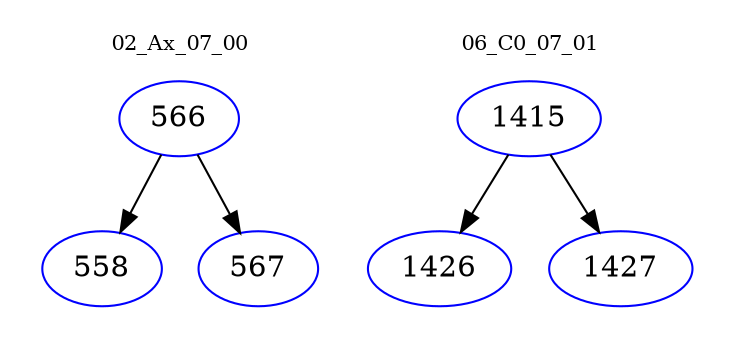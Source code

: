 digraph{
subgraph cluster_0 {
color = white
label = "02_Ax_07_00";
fontsize=10;
T0_566 [label="566", color="blue"]
T0_566 -> T0_558 [color="black"]
T0_558 [label="558", color="blue"]
T0_566 -> T0_567 [color="black"]
T0_567 [label="567", color="blue"]
}
subgraph cluster_1 {
color = white
label = "06_C0_07_01";
fontsize=10;
T1_1415 [label="1415", color="blue"]
T1_1415 -> T1_1426 [color="black"]
T1_1426 [label="1426", color="blue"]
T1_1415 -> T1_1427 [color="black"]
T1_1427 [label="1427", color="blue"]
}
}
